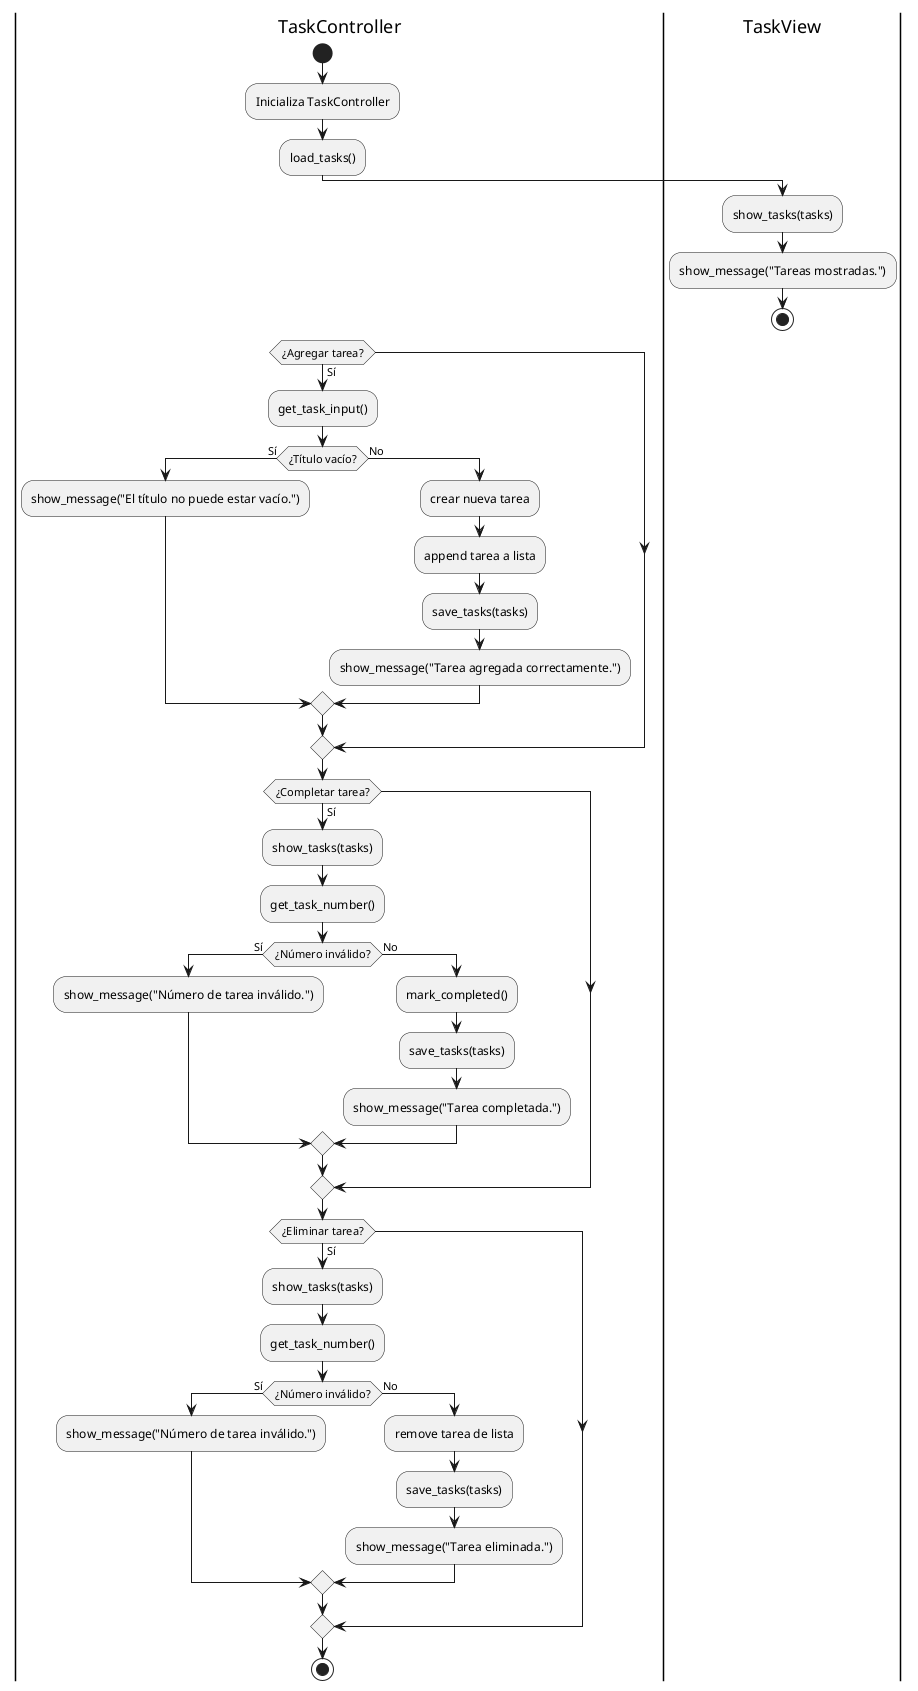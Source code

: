 @startuml
|TaskController|
start

:Inicializa TaskController;
:load_tasks();
|TaskView|
:show_tasks(tasks);
:show_message("Tareas mostradas.");
stop

|TaskController|
if (¿Agregar tarea?) then (Sí)
  :get_task_input();
  if (¿Título vacío?) then (Sí)
    :show_message("El título no puede estar vacío.");
  else (No)
    :crear nueva tarea;
    :append tarea a lista;
    :save_tasks(tasks);
    :show_message("Tarea agregada correctamente.");
  endif
endif

|TaskController|
if (¿Completar tarea?) then (Sí)
  :show_tasks(tasks);
  :get_task_number();
  if (¿Número inválido?) then (Sí)
    :show_message("Número de tarea inválido.");
  else (No)
    :mark_completed();
    :save_tasks(tasks);
    :show_message("Tarea completada.");
  endif
endif

|TaskController|
if (¿Eliminar tarea?) then (Sí)
  :show_tasks(tasks);
  :get_task_number();
  if (¿Número inválido?) then (Sí)
    :show_message("Número de tarea inválido.");
  else (No)
    :remove tarea de lista;
    :save_tasks(tasks);
    :show_message("Tarea eliminada.");
  endif
endif

stop
@enduml
